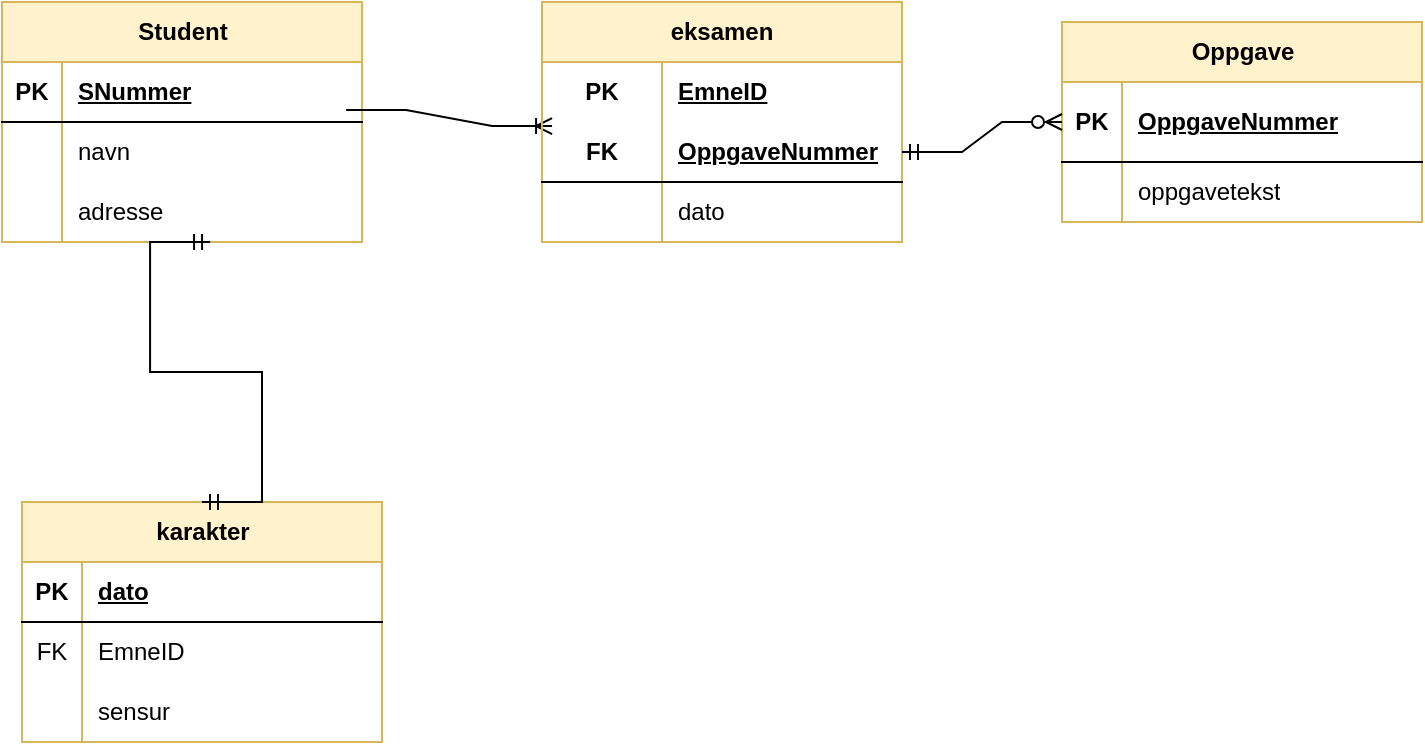 <mxfile version="23.1.6" type="github">
  <diagram id="R2lEEEUBdFMjLlhIrx00" name="Page-1">
    <mxGraphModel dx="954" dy="515" grid="1" gridSize="10" guides="1" tooltips="1" connect="1" arrows="1" fold="1" page="1" pageScale="1" pageWidth="850" pageHeight="1100" math="0" shadow="0" extFonts="Permanent Marker^https://fonts.googleapis.com/css?family=Permanent+Marker">
      <root>
        <mxCell id="0" />
        <mxCell id="1" parent="0" />
        <mxCell id="Cb5EHF5tWpsgPBZYZeoA-10" value="Student" style="shape=table;startSize=30;container=1;collapsible=1;childLayout=tableLayout;fixedRows=1;rowLines=0;fontStyle=1;align=center;resizeLast=1;html=1;fillColor=#fff2cc;strokeColor=#d6b656;" vertex="1" parent="1">
          <mxGeometry x="170" y="90" width="180" height="120" as="geometry" />
        </mxCell>
        <mxCell id="Cb5EHF5tWpsgPBZYZeoA-11" value="" style="shape=tableRow;horizontal=0;startSize=0;swimlaneHead=0;swimlaneBody=0;fillColor=none;collapsible=0;dropTarget=0;points=[[0,0.5],[1,0.5]];portConstraint=eastwest;top=0;left=0;right=0;bottom=1;" vertex="1" parent="Cb5EHF5tWpsgPBZYZeoA-10">
          <mxGeometry y="30" width="180" height="30" as="geometry" />
        </mxCell>
        <mxCell id="Cb5EHF5tWpsgPBZYZeoA-12" value="PK" style="shape=partialRectangle;connectable=0;fillColor=none;top=0;left=0;bottom=0;right=0;fontStyle=1;overflow=hidden;whiteSpace=wrap;html=1;" vertex="1" parent="Cb5EHF5tWpsgPBZYZeoA-11">
          <mxGeometry width="30" height="30" as="geometry">
            <mxRectangle width="30" height="30" as="alternateBounds" />
          </mxGeometry>
        </mxCell>
        <mxCell id="Cb5EHF5tWpsgPBZYZeoA-13" value="SNummer" style="shape=partialRectangle;connectable=0;fillColor=none;top=0;left=0;bottom=0;right=0;align=left;spacingLeft=6;fontStyle=5;overflow=hidden;whiteSpace=wrap;html=1;" vertex="1" parent="Cb5EHF5tWpsgPBZYZeoA-11">
          <mxGeometry x="30" width="150" height="30" as="geometry">
            <mxRectangle width="150" height="30" as="alternateBounds" />
          </mxGeometry>
        </mxCell>
        <mxCell id="Cb5EHF5tWpsgPBZYZeoA-14" value="" style="shape=tableRow;horizontal=0;startSize=0;swimlaneHead=0;swimlaneBody=0;fillColor=none;collapsible=0;dropTarget=0;points=[[0,0.5],[1,0.5]];portConstraint=eastwest;top=0;left=0;right=0;bottom=0;" vertex="1" parent="Cb5EHF5tWpsgPBZYZeoA-10">
          <mxGeometry y="60" width="180" height="30" as="geometry" />
        </mxCell>
        <mxCell id="Cb5EHF5tWpsgPBZYZeoA-15" value="" style="shape=partialRectangle;connectable=0;fillColor=none;top=0;left=0;bottom=0;right=0;editable=1;overflow=hidden;whiteSpace=wrap;html=1;" vertex="1" parent="Cb5EHF5tWpsgPBZYZeoA-14">
          <mxGeometry width="30" height="30" as="geometry">
            <mxRectangle width="30" height="30" as="alternateBounds" />
          </mxGeometry>
        </mxCell>
        <mxCell id="Cb5EHF5tWpsgPBZYZeoA-16" value="navn" style="shape=partialRectangle;connectable=0;fillColor=none;top=0;left=0;bottom=0;right=0;align=left;spacingLeft=6;overflow=hidden;whiteSpace=wrap;html=1;" vertex="1" parent="Cb5EHF5tWpsgPBZYZeoA-14">
          <mxGeometry x="30" width="150" height="30" as="geometry">
            <mxRectangle width="150" height="30" as="alternateBounds" />
          </mxGeometry>
        </mxCell>
        <mxCell id="Cb5EHF5tWpsgPBZYZeoA-17" value="" style="shape=tableRow;horizontal=0;startSize=0;swimlaneHead=0;swimlaneBody=0;fillColor=none;collapsible=0;dropTarget=0;points=[[0,0.5],[1,0.5]];portConstraint=eastwest;top=0;left=0;right=0;bottom=0;" vertex="1" parent="Cb5EHF5tWpsgPBZYZeoA-10">
          <mxGeometry y="90" width="180" height="30" as="geometry" />
        </mxCell>
        <mxCell id="Cb5EHF5tWpsgPBZYZeoA-18" value="" style="shape=partialRectangle;connectable=0;fillColor=none;top=0;left=0;bottom=0;right=0;editable=1;overflow=hidden;whiteSpace=wrap;html=1;" vertex="1" parent="Cb5EHF5tWpsgPBZYZeoA-17">
          <mxGeometry width="30" height="30" as="geometry">
            <mxRectangle width="30" height="30" as="alternateBounds" />
          </mxGeometry>
        </mxCell>
        <mxCell id="Cb5EHF5tWpsgPBZYZeoA-19" value="adresse" style="shape=partialRectangle;connectable=0;fillColor=none;top=0;left=0;bottom=0;right=0;align=left;spacingLeft=6;overflow=hidden;whiteSpace=wrap;html=1;" vertex="1" parent="Cb5EHF5tWpsgPBZYZeoA-17">
          <mxGeometry x="30" width="150" height="30" as="geometry">
            <mxRectangle width="150" height="30" as="alternateBounds" />
          </mxGeometry>
        </mxCell>
        <mxCell id="Cb5EHF5tWpsgPBZYZeoA-36" value="karakter" style="shape=table;startSize=30;container=1;collapsible=1;childLayout=tableLayout;fixedRows=1;rowLines=0;fontStyle=1;align=center;resizeLast=1;html=1;fillColor=#fff2cc;strokeColor=#d6b656;" vertex="1" parent="1">
          <mxGeometry x="180" y="340" width="180" height="120" as="geometry" />
        </mxCell>
        <mxCell id="Cb5EHF5tWpsgPBZYZeoA-37" value="" style="shape=tableRow;horizontal=0;startSize=0;swimlaneHead=0;swimlaneBody=0;fillColor=none;collapsible=0;dropTarget=0;points=[[0,0.5],[1,0.5]];portConstraint=eastwest;top=0;left=0;right=0;bottom=1;" vertex="1" parent="Cb5EHF5tWpsgPBZYZeoA-36">
          <mxGeometry y="30" width="180" height="30" as="geometry" />
        </mxCell>
        <mxCell id="Cb5EHF5tWpsgPBZYZeoA-38" value="PK" style="shape=partialRectangle;connectable=0;fillColor=none;top=0;left=0;bottom=0;right=0;fontStyle=1;overflow=hidden;whiteSpace=wrap;html=1;" vertex="1" parent="Cb5EHF5tWpsgPBZYZeoA-37">
          <mxGeometry width="30" height="30" as="geometry">
            <mxRectangle width="30" height="30" as="alternateBounds" />
          </mxGeometry>
        </mxCell>
        <mxCell id="Cb5EHF5tWpsgPBZYZeoA-39" value="dato" style="shape=partialRectangle;connectable=0;fillColor=none;top=0;left=0;bottom=0;right=0;align=left;spacingLeft=6;fontStyle=5;overflow=hidden;whiteSpace=wrap;html=1;" vertex="1" parent="Cb5EHF5tWpsgPBZYZeoA-37">
          <mxGeometry x="30" width="150" height="30" as="geometry">
            <mxRectangle width="150" height="30" as="alternateBounds" />
          </mxGeometry>
        </mxCell>
        <mxCell id="Cb5EHF5tWpsgPBZYZeoA-54" value="" style="shape=tableRow;horizontal=0;startSize=0;swimlaneHead=0;swimlaneBody=0;fillColor=none;collapsible=0;dropTarget=0;points=[[0,0.5],[1,0.5]];portConstraint=eastwest;top=0;left=0;right=0;bottom=0;" vertex="1" parent="Cb5EHF5tWpsgPBZYZeoA-36">
          <mxGeometry y="60" width="180" height="30" as="geometry" />
        </mxCell>
        <mxCell id="Cb5EHF5tWpsgPBZYZeoA-55" value="FK" style="shape=partialRectangle;connectable=0;fillColor=none;top=0;left=0;bottom=0;right=0;editable=1;overflow=hidden;whiteSpace=wrap;html=1;" vertex="1" parent="Cb5EHF5tWpsgPBZYZeoA-54">
          <mxGeometry width="30" height="30" as="geometry">
            <mxRectangle width="30" height="30" as="alternateBounds" />
          </mxGeometry>
        </mxCell>
        <mxCell id="Cb5EHF5tWpsgPBZYZeoA-56" value="EmneID" style="shape=partialRectangle;connectable=0;fillColor=none;top=0;left=0;bottom=0;right=0;align=left;spacingLeft=6;overflow=hidden;whiteSpace=wrap;html=1;" vertex="1" parent="Cb5EHF5tWpsgPBZYZeoA-54">
          <mxGeometry x="30" width="150" height="30" as="geometry">
            <mxRectangle width="150" height="30" as="alternateBounds" />
          </mxGeometry>
        </mxCell>
        <mxCell id="Cb5EHF5tWpsgPBZYZeoA-40" value="" style="shape=tableRow;horizontal=0;startSize=0;swimlaneHead=0;swimlaneBody=0;fillColor=none;collapsible=0;dropTarget=0;points=[[0,0.5],[1,0.5]];portConstraint=eastwest;top=0;left=0;right=0;bottom=0;" vertex="1" parent="Cb5EHF5tWpsgPBZYZeoA-36">
          <mxGeometry y="90" width="180" height="30" as="geometry" />
        </mxCell>
        <mxCell id="Cb5EHF5tWpsgPBZYZeoA-41" value="" style="shape=partialRectangle;connectable=0;fillColor=none;top=0;left=0;bottom=0;right=0;editable=1;overflow=hidden;whiteSpace=wrap;html=1;" vertex="1" parent="Cb5EHF5tWpsgPBZYZeoA-40">
          <mxGeometry width="30" height="30" as="geometry">
            <mxRectangle width="30" height="30" as="alternateBounds" />
          </mxGeometry>
        </mxCell>
        <mxCell id="Cb5EHF5tWpsgPBZYZeoA-42" value="sensur" style="shape=partialRectangle;connectable=0;fillColor=none;top=0;left=0;bottom=0;right=0;align=left;spacingLeft=6;overflow=hidden;whiteSpace=wrap;html=1;" vertex="1" parent="Cb5EHF5tWpsgPBZYZeoA-40">
          <mxGeometry x="30" width="150" height="30" as="geometry">
            <mxRectangle width="150" height="30" as="alternateBounds" />
          </mxGeometry>
        </mxCell>
        <mxCell id="Cb5EHF5tWpsgPBZYZeoA-50" value="" style="edgeStyle=entityRelationEdgeStyle;fontSize=12;html=1;endArrow=ERoneToMany;rounded=0;exitX=0.956;exitY=-0.2;exitDx=0;exitDy=0;entryX=0.028;entryY=0.067;entryDx=0;entryDy=0;exitPerimeter=0;entryPerimeter=0;" edge="1" parent="1" source="Cb5EHF5tWpsgPBZYZeoA-14" target="Cb5EHF5tWpsgPBZYZeoA-95">
          <mxGeometry width="100" height="100" relative="1" as="geometry">
            <mxPoint x="340" y="157.5" as="sourcePoint" />
            <mxPoint x="440" y="162.5" as="targetPoint" />
            <Array as="points">
              <mxPoint x="398.02" y="333.5" />
            </Array>
          </mxGeometry>
        </mxCell>
        <mxCell id="Cb5EHF5tWpsgPBZYZeoA-63" value="" style="edgeStyle=entityRelationEdgeStyle;fontSize=12;html=1;endArrow=ERmandOne;startArrow=ERmandOne;rounded=0;exitX=0.5;exitY=0;exitDx=0;exitDy=0;entryX=0.578;entryY=1;entryDx=0;entryDy=0;entryPerimeter=0;" edge="1" parent="1" source="Cb5EHF5tWpsgPBZYZeoA-36" target="Cb5EHF5tWpsgPBZYZeoA-17">
          <mxGeometry width="100" height="100" relative="1" as="geometry">
            <mxPoint x="370" y="380" as="sourcePoint" />
            <mxPoint x="470" y="280" as="targetPoint" />
            <Array as="points">
              <mxPoint x="280" y="280" />
            </Array>
          </mxGeometry>
        </mxCell>
        <mxCell id="Cb5EHF5tWpsgPBZYZeoA-77" value="Oppgave" style="shape=table;startSize=30;container=1;collapsible=1;childLayout=tableLayout;fixedRows=1;rowLines=0;fontStyle=1;align=center;resizeLast=1;html=1;fillColor=#fff2cc;strokeColor=#d6b656;" vertex="1" parent="1">
          <mxGeometry x="700" y="100" width="180" height="100" as="geometry" />
        </mxCell>
        <mxCell id="Cb5EHF5tWpsgPBZYZeoA-78" value="" style="shape=tableRow;horizontal=0;startSize=0;swimlaneHead=0;swimlaneBody=0;fillColor=none;collapsible=0;dropTarget=0;points=[[0,0.5],[1,0.5]];portConstraint=eastwest;top=0;left=0;right=0;bottom=1;" vertex="1" parent="Cb5EHF5tWpsgPBZYZeoA-77">
          <mxGeometry y="30" width="180" height="40" as="geometry" />
        </mxCell>
        <mxCell id="Cb5EHF5tWpsgPBZYZeoA-79" value="PK" style="shape=partialRectangle;connectable=0;fillColor=none;top=0;left=0;bottom=0;right=0;fontStyle=1;overflow=hidden;whiteSpace=wrap;html=1;" vertex="1" parent="Cb5EHF5tWpsgPBZYZeoA-78">
          <mxGeometry width="30" height="40" as="geometry">
            <mxRectangle width="30" height="40" as="alternateBounds" />
          </mxGeometry>
        </mxCell>
        <mxCell id="Cb5EHF5tWpsgPBZYZeoA-80" value="OppgaveNummer" style="shape=partialRectangle;connectable=0;fillColor=none;top=0;left=0;bottom=0;right=0;align=left;spacingLeft=6;fontStyle=5;overflow=hidden;whiteSpace=wrap;html=1;" vertex="1" parent="Cb5EHF5tWpsgPBZYZeoA-78">
          <mxGeometry x="30" width="150" height="40" as="geometry">
            <mxRectangle width="150" height="40" as="alternateBounds" />
          </mxGeometry>
        </mxCell>
        <mxCell id="Cb5EHF5tWpsgPBZYZeoA-81" value="" style="shape=tableRow;horizontal=0;startSize=0;swimlaneHead=0;swimlaneBody=0;fillColor=none;collapsible=0;dropTarget=0;points=[[0,0.5],[1,0.5]];portConstraint=eastwest;top=0;left=0;right=0;bottom=0;" vertex="1" parent="Cb5EHF5tWpsgPBZYZeoA-77">
          <mxGeometry y="70" width="180" height="30" as="geometry" />
        </mxCell>
        <mxCell id="Cb5EHF5tWpsgPBZYZeoA-82" value="" style="shape=partialRectangle;connectable=0;fillColor=none;top=0;left=0;bottom=0;right=0;editable=1;overflow=hidden;whiteSpace=wrap;html=1;" vertex="1" parent="Cb5EHF5tWpsgPBZYZeoA-81">
          <mxGeometry width="30" height="30" as="geometry">
            <mxRectangle width="30" height="30" as="alternateBounds" />
          </mxGeometry>
        </mxCell>
        <mxCell id="Cb5EHF5tWpsgPBZYZeoA-83" value="oppgavetekst" style="shape=partialRectangle;connectable=0;fillColor=none;top=0;left=0;bottom=0;right=0;align=left;spacingLeft=6;overflow=hidden;whiteSpace=wrap;html=1;" vertex="1" parent="Cb5EHF5tWpsgPBZYZeoA-81">
          <mxGeometry x="30" width="150" height="30" as="geometry">
            <mxRectangle width="150" height="30" as="alternateBounds" />
          </mxGeometry>
        </mxCell>
        <mxCell id="Cb5EHF5tWpsgPBZYZeoA-91" value="eksamen" style="shape=table;startSize=30;container=1;collapsible=1;childLayout=tableLayout;fixedRows=1;rowLines=0;fontStyle=1;align=center;resizeLast=1;html=1;whiteSpace=wrap;fillColor=#fff2cc;strokeColor=#d6b656;" vertex="1" parent="1">
          <mxGeometry x="440" y="90" width="180" height="120" as="geometry" />
        </mxCell>
        <mxCell id="Cb5EHF5tWpsgPBZYZeoA-92" value="" style="shape=tableRow;horizontal=0;startSize=0;swimlaneHead=0;swimlaneBody=0;fillColor=none;collapsible=0;dropTarget=0;points=[[0,0.5],[1,0.5]];portConstraint=eastwest;top=0;left=0;right=0;bottom=0;html=1;" vertex="1" parent="Cb5EHF5tWpsgPBZYZeoA-91">
          <mxGeometry y="30" width="180" height="30" as="geometry" />
        </mxCell>
        <mxCell id="Cb5EHF5tWpsgPBZYZeoA-93" value="PK" style="shape=partialRectangle;connectable=0;fillColor=none;top=0;left=0;bottom=0;right=0;fontStyle=1;overflow=hidden;html=1;whiteSpace=wrap;" vertex="1" parent="Cb5EHF5tWpsgPBZYZeoA-92">
          <mxGeometry width="60" height="30" as="geometry">
            <mxRectangle width="60" height="30" as="alternateBounds" />
          </mxGeometry>
        </mxCell>
        <mxCell id="Cb5EHF5tWpsgPBZYZeoA-94" value="EmneID" style="shape=partialRectangle;connectable=0;fillColor=none;top=0;left=0;bottom=0;right=0;align=left;spacingLeft=6;fontStyle=5;overflow=hidden;html=1;whiteSpace=wrap;" vertex="1" parent="Cb5EHF5tWpsgPBZYZeoA-92">
          <mxGeometry x="60" width="120" height="30" as="geometry">
            <mxRectangle width="120" height="30" as="alternateBounds" />
          </mxGeometry>
        </mxCell>
        <mxCell id="Cb5EHF5tWpsgPBZYZeoA-95" value="" style="shape=tableRow;horizontal=0;startSize=0;swimlaneHead=0;swimlaneBody=0;fillColor=none;collapsible=0;dropTarget=0;points=[[0,0.5],[1,0.5]];portConstraint=eastwest;top=0;left=0;right=0;bottom=1;html=1;" vertex="1" parent="Cb5EHF5tWpsgPBZYZeoA-91">
          <mxGeometry y="60" width="180" height="30" as="geometry" />
        </mxCell>
        <mxCell id="Cb5EHF5tWpsgPBZYZeoA-96" value="FK" style="shape=partialRectangle;connectable=0;fillColor=none;top=0;left=0;bottom=0;right=0;fontStyle=1;overflow=hidden;html=1;whiteSpace=wrap;" vertex="1" parent="Cb5EHF5tWpsgPBZYZeoA-95">
          <mxGeometry width="60" height="30" as="geometry">
            <mxRectangle width="60" height="30" as="alternateBounds" />
          </mxGeometry>
        </mxCell>
        <mxCell id="Cb5EHF5tWpsgPBZYZeoA-97" value="OppgaveNummer" style="shape=partialRectangle;connectable=0;fillColor=none;top=0;left=0;bottom=0;right=0;align=left;spacingLeft=6;fontStyle=5;overflow=hidden;html=1;whiteSpace=wrap;" vertex="1" parent="Cb5EHF5tWpsgPBZYZeoA-95">
          <mxGeometry x="60" width="120" height="30" as="geometry">
            <mxRectangle width="120" height="30" as="alternateBounds" />
          </mxGeometry>
        </mxCell>
        <mxCell id="Cb5EHF5tWpsgPBZYZeoA-98" value="" style="shape=tableRow;horizontal=0;startSize=0;swimlaneHead=0;swimlaneBody=0;fillColor=none;collapsible=0;dropTarget=0;points=[[0,0.5],[1,0.5]];portConstraint=eastwest;top=0;left=0;right=0;bottom=0;html=1;" vertex="1" parent="Cb5EHF5tWpsgPBZYZeoA-91">
          <mxGeometry y="90" width="180" height="30" as="geometry" />
        </mxCell>
        <mxCell id="Cb5EHF5tWpsgPBZYZeoA-99" value="" style="shape=partialRectangle;connectable=0;fillColor=none;top=0;left=0;bottom=0;right=0;editable=1;overflow=hidden;html=1;whiteSpace=wrap;" vertex="1" parent="Cb5EHF5tWpsgPBZYZeoA-98">
          <mxGeometry width="60" height="30" as="geometry">
            <mxRectangle width="60" height="30" as="alternateBounds" />
          </mxGeometry>
        </mxCell>
        <mxCell id="Cb5EHF5tWpsgPBZYZeoA-100" value="dato" style="shape=partialRectangle;connectable=0;fillColor=none;top=0;left=0;bottom=0;right=0;align=left;spacingLeft=6;overflow=hidden;html=1;whiteSpace=wrap;" vertex="1" parent="Cb5EHF5tWpsgPBZYZeoA-98">
          <mxGeometry x="60" width="120" height="30" as="geometry">
            <mxRectangle width="120" height="30" as="alternateBounds" />
          </mxGeometry>
        </mxCell>
        <mxCell id="Cb5EHF5tWpsgPBZYZeoA-106" value="" style="edgeStyle=entityRelationEdgeStyle;fontSize=12;html=1;endArrow=ERzeroToMany;startArrow=ERmandOne;rounded=0;entryX=0;entryY=0.5;entryDx=0;entryDy=0;" edge="1" parent="1" source="Cb5EHF5tWpsgPBZYZeoA-95" target="Cb5EHF5tWpsgPBZYZeoA-78">
          <mxGeometry width="100" height="100" relative="1" as="geometry">
            <mxPoint x="580" y="410" as="sourcePoint" />
            <mxPoint x="680" y="310" as="targetPoint" />
          </mxGeometry>
        </mxCell>
      </root>
    </mxGraphModel>
  </diagram>
</mxfile>
